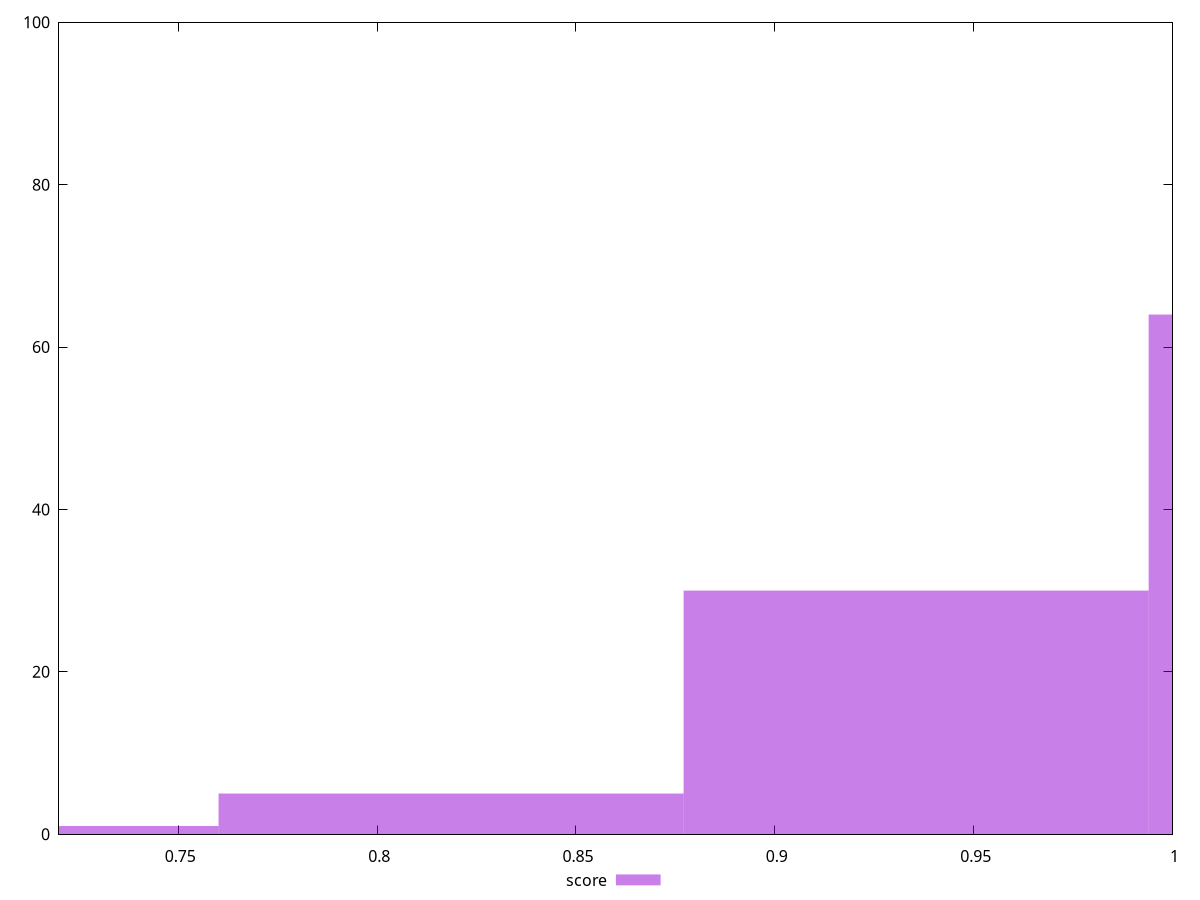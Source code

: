 reset

$score <<EOF
0.7016484382534431 1
0.818589844629017 5
1.0524726573801646 64
0.9355312510045908 30
EOF

set key outside below
set boxwidth 0.11694140637557385
set xrange [0.72:1]
set yrange [0:100]
set trange [0:100]
set style fill transparent solid 0.5 noborder
set terminal svg size 640, 490 enhanced background rgb 'white'
set output "report_00017_2021-02-10T15-08-03.406Z/uses-rel-preconnect/samples/pages+cached+noadtech+nomedia+nocss/score/histogram.svg"

plot $score title "score" with boxes

reset
